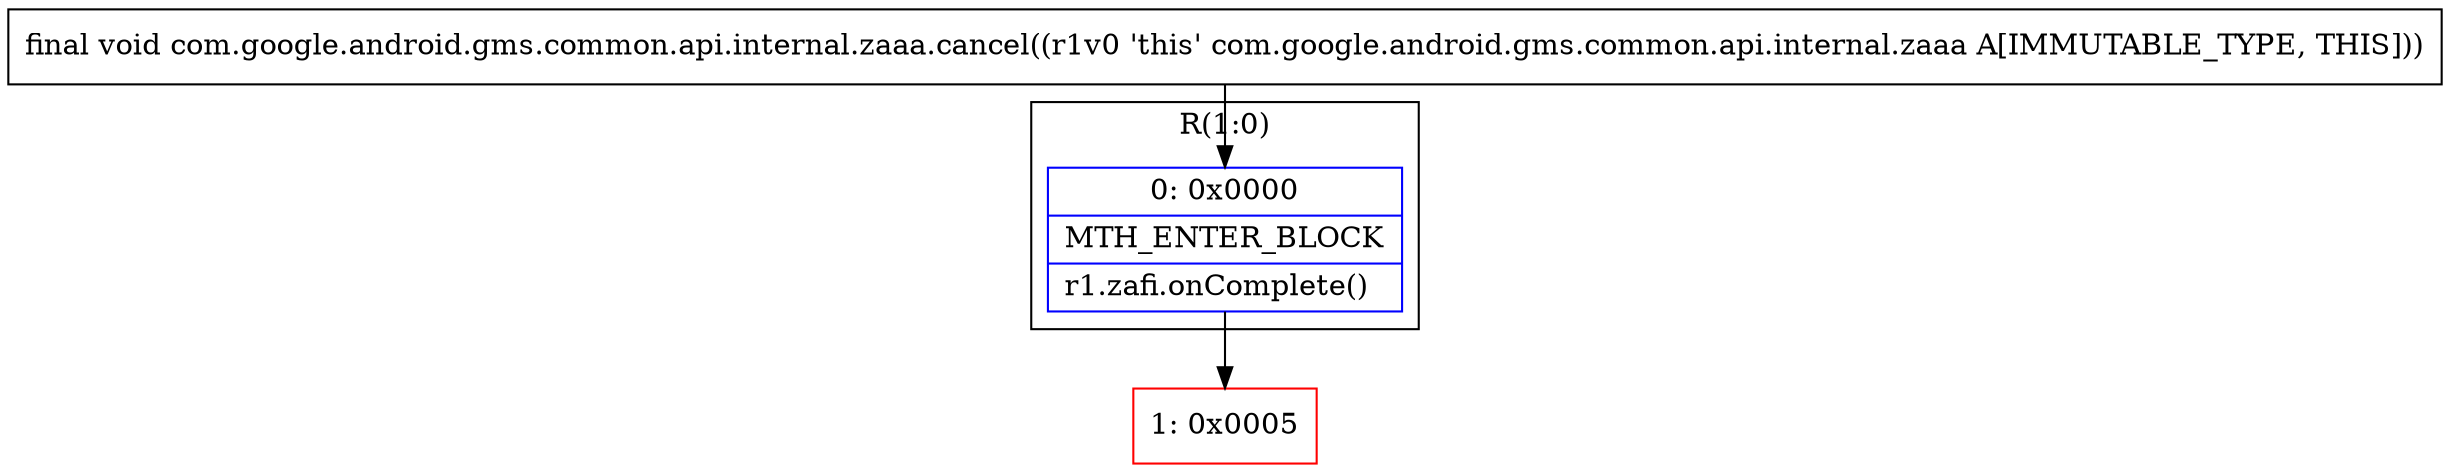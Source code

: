 digraph "CFG forcom.google.android.gms.common.api.internal.zaaa.cancel()V" {
subgraph cluster_Region_1637762209 {
label = "R(1:0)";
node [shape=record,color=blue];
Node_0 [shape=record,label="{0\:\ 0x0000|MTH_ENTER_BLOCK\l|r1.zafi.onComplete()\l}"];
}
Node_1 [shape=record,color=red,label="{1\:\ 0x0005}"];
MethodNode[shape=record,label="{final void com.google.android.gms.common.api.internal.zaaa.cancel((r1v0 'this' com.google.android.gms.common.api.internal.zaaa A[IMMUTABLE_TYPE, THIS])) }"];
MethodNode -> Node_0;
Node_0 -> Node_1;
}

